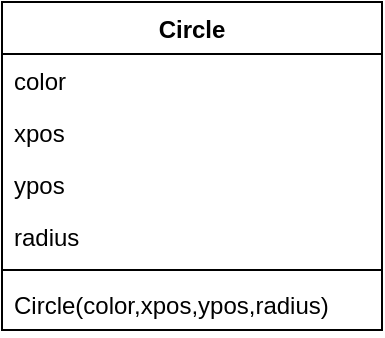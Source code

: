 <mxfile version="20.7.4" type="device"><diagram id="VtVpaurYTPjvb8hf5yPn" name="Side-1"><mxGraphModel dx="375" dy="412" grid="1" gridSize="10" guides="1" tooltips="1" connect="1" arrows="1" fold="1" page="1" pageScale="1" pageWidth="827" pageHeight="1169" math="0" shadow="0"><root><mxCell id="0"/><mxCell id="1" parent="0"/><mxCell id="7xmm3xrNFr30iPyVAtuK-2" value="Circle" style="swimlane;fontStyle=1;align=center;verticalAlign=top;childLayout=stackLayout;horizontal=1;startSize=26;horizontalStack=0;resizeParent=1;resizeParentMax=0;resizeLast=0;collapsible=1;marginBottom=0;" vertex="1" parent="1"><mxGeometry x="120" y="200" width="190" height="164" as="geometry"><mxRectangle x="120" y="200" width="100" height="30" as="alternateBounds"/></mxGeometry></mxCell><mxCell id="7xmm3xrNFr30iPyVAtuK-3" value="color &#10;   " style="text;strokeColor=none;fillColor=none;align=left;verticalAlign=top;spacingLeft=4;spacingRight=4;overflow=hidden;rotatable=0;points=[[0,0.5],[1,0.5]];portConstraint=eastwest;" vertex="1" parent="7xmm3xrNFr30iPyVAtuK-2"><mxGeometry y="26" width="190" height="26" as="geometry"/></mxCell><mxCell id="7xmm3xrNFr30iPyVAtuK-6" value="xpos&#10;   " style="text;strokeColor=none;fillColor=none;align=left;verticalAlign=top;spacingLeft=4;spacingRight=4;overflow=hidden;rotatable=0;points=[[0,0.5],[1,0.5]];portConstraint=eastwest;" vertex="1" parent="7xmm3xrNFr30iPyVAtuK-2"><mxGeometry y="52" width="190" height="26" as="geometry"/></mxCell><mxCell id="7xmm3xrNFr30iPyVAtuK-7" value="ypos&#10;   " style="text;strokeColor=none;fillColor=none;align=left;verticalAlign=top;spacingLeft=4;spacingRight=4;overflow=hidden;rotatable=0;points=[[0,0.5],[1,0.5]];portConstraint=eastwest;" vertex="1" parent="7xmm3xrNFr30iPyVAtuK-2"><mxGeometry y="78" width="190" height="26" as="geometry"/></mxCell><mxCell id="7xmm3xrNFr30iPyVAtuK-8" value="radius" style="text;strokeColor=none;fillColor=none;align=left;verticalAlign=top;spacingLeft=4;spacingRight=4;overflow=hidden;rotatable=0;points=[[0,0.5],[1,0.5]];portConstraint=eastwest;" vertex="1" parent="7xmm3xrNFr30iPyVAtuK-2"><mxGeometry y="104" width="190" height="26" as="geometry"/></mxCell><mxCell id="7xmm3xrNFr30iPyVAtuK-4" value="" style="line;strokeWidth=1;fillColor=none;align=left;verticalAlign=middle;spacingTop=-1;spacingLeft=3;spacingRight=3;rotatable=0;labelPosition=right;points=[];portConstraint=eastwest;strokeColor=inherit;" vertex="1" parent="7xmm3xrNFr30iPyVAtuK-2"><mxGeometry y="130" width="190" height="8" as="geometry"/></mxCell><mxCell id="7xmm3xrNFr30iPyVAtuK-5" value="Circle(color,xpos,ypos,radius)" style="text;strokeColor=none;fillColor=none;align=left;verticalAlign=top;spacingLeft=4;spacingRight=4;overflow=hidden;rotatable=0;points=[[0,0.5],[1,0.5]];portConstraint=eastwest;" vertex="1" parent="7xmm3xrNFr30iPyVAtuK-2"><mxGeometry y="138" width="190" height="26" as="geometry"/></mxCell></root></mxGraphModel></diagram></mxfile>